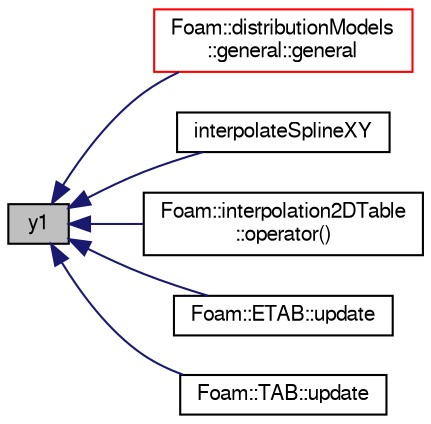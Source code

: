 digraph "y1"
{
  bgcolor="transparent";
  edge [fontname="FreeSans",fontsize="10",labelfontname="FreeSans",labelfontsize="10"];
  node [fontname="FreeSans",fontsize="10",shape=record];
  rankdir="LR";
  Node1 [label="y1",height=0.2,width=0.4,color="black", fillcolor="grey75", style="filled" fontcolor="black"];
  Node1 -> Node2 [dir="back",color="midnightblue",fontsize="10",style="solid",fontname="FreeSans"];
  Node2 [label="Foam::distributionModels\l::general::general",height=0.2,width=0.4,color="red",URL="$a00883.html#a11b13bf35967676623bc465725ff24d2",tooltip="Construct from components. "];
  Node1 -> Node3 [dir="back",color="midnightblue",fontsize="10",style="solid",fontname="FreeSans"];
  Node3 [label="interpolateSplineXY",height=0.2,width=0.4,color="black",URL="$a10237.html#aa393e7bdf1e889b32e8903246ef98ddb"];
  Node1 -> Node4 [dir="back",color="midnightblue",fontsize="10",style="solid",fontname="FreeSans"];
  Node4 [label="Foam::interpolation2DTable\l::operator()",height=0.2,width=0.4,color="black",URL="$a01116.html#a9ab0f39aa8de2f2f58ecabbbff38221e",tooltip="Return an interpolated value. "];
  Node1 -> Node5 [dir="back",color="midnightblue",fontsize="10",style="solid",fontname="FreeSans"];
  Node5 [label="Foam::ETAB::update",height=0.2,width=0.4,color="black",URL="$a00656.html#af86a08f997bc779309ec7d00e914e292",tooltip="Update the parcel properties. "];
  Node1 -> Node6 [dir="back",color="midnightblue",fontsize="10",style="solid",fontname="FreeSans"];
  Node6 [label="Foam::TAB::update",height=0.2,width=0.4,color="black",URL="$a02477.html#af86a08f997bc779309ec7d00e914e292",tooltip="Update the parcel diameter. "];
}
